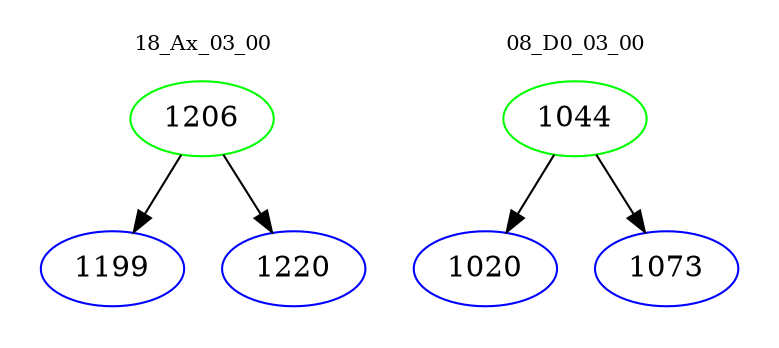 digraph{
subgraph cluster_0 {
color = white
label = "18_Ax_03_00";
fontsize=10;
T0_1206 [label="1206", color="green"]
T0_1206 -> T0_1199 [color="black"]
T0_1199 [label="1199", color="blue"]
T0_1206 -> T0_1220 [color="black"]
T0_1220 [label="1220", color="blue"]
}
subgraph cluster_1 {
color = white
label = "08_D0_03_00";
fontsize=10;
T1_1044 [label="1044", color="green"]
T1_1044 -> T1_1020 [color="black"]
T1_1020 [label="1020", color="blue"]
T1_1044 -> T1_1073 [color="black"]
T1_1073 [label="1073", color="blue"]
}
}
